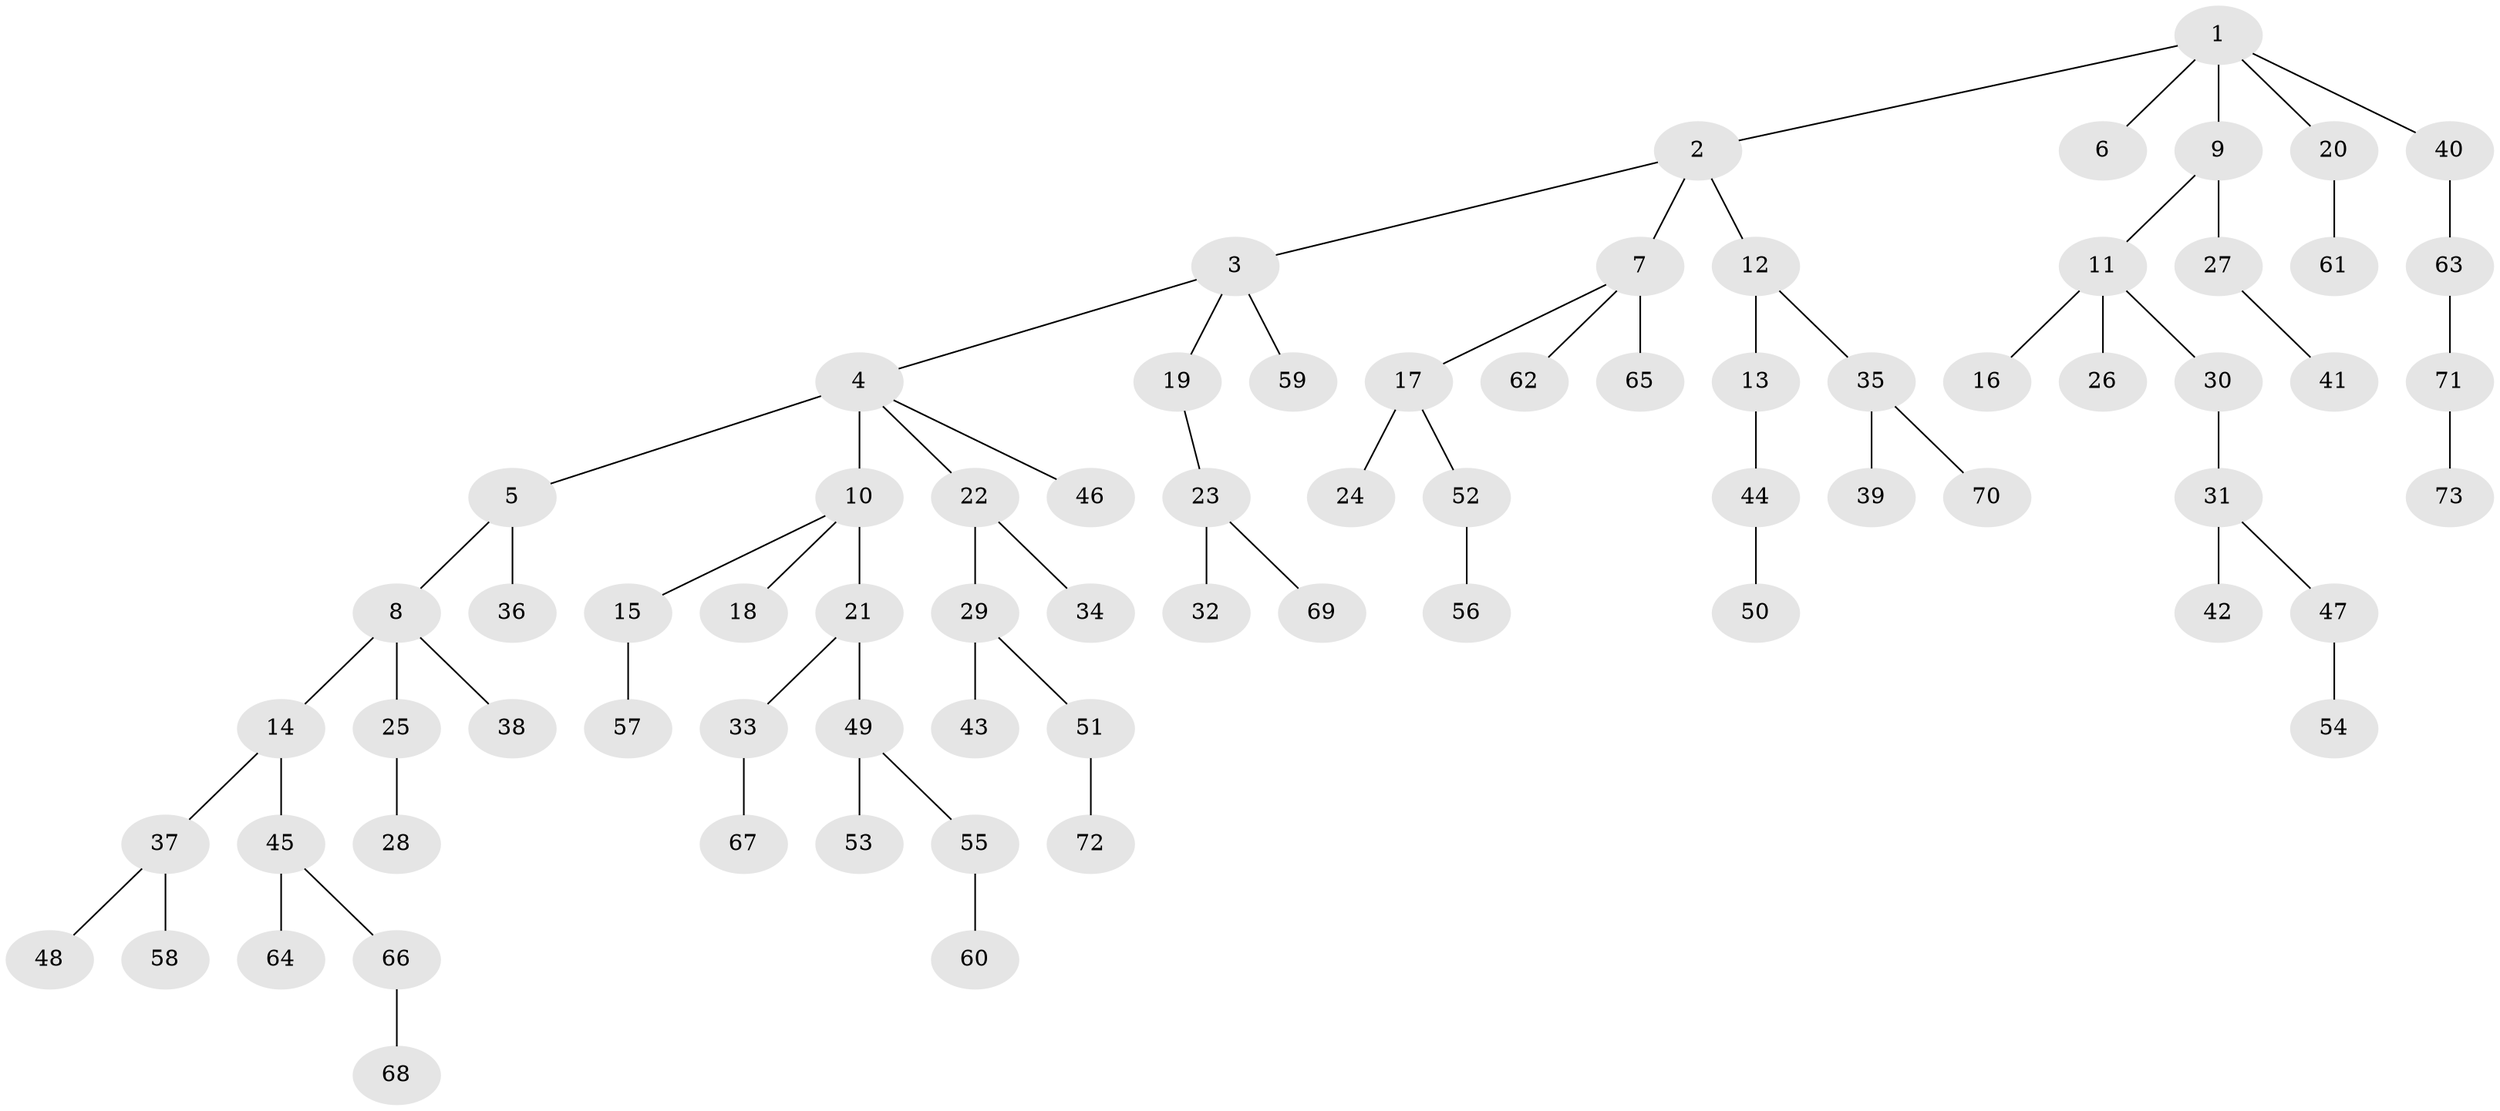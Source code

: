 // original degree distribution, {4: 0.11643835616438356, 3: 0.15753424657534246, 5: 0.0273972602739726, 7: 0.00684931506849315, 2: 0.17123287671232876, 1: 0.5205479452054794}
// Generated by graph-tools (version 1.1) at 2025/51/03/04/25 22:51:41]
// undirected, 73 vertices, 72 edges
graph export_dot {
  node [color=gray90,style=filled];
  1;
  2;
  3;
  4;
  5;
  6;
  7;
  8;
  9;
  10;
  11;
  12;
  13;
  14;
  15;
  16;
  17;
  18;
  19;
  20;
  21;
  22;
  23;
  24;
  25;
  26;
  27;
  28;
  29;
  30;
  31;
  32;
  33;
  34;
  35;
  36;
  37;
  38;
  39;
  40;
  41;
  42;
  43;
  44;
  45;
  46;
  47;
  48;
  49;
  50;
  51;
  52;
  53;
  54;
  55;
  56;
  57;
  58;
  59;
  60;
  61;
  62;
  63;
  64;
  65;
  66;
  67;
  68;
  69;
  70;
  71;
  72;
  73;
  1 -- 2 [weight=1.0];
  1 -- 6 [weight=1.0];
  1 -- 9 [weight=1.0];
  1 -- 20 [weight=1.0];
  1 -- 40 [weight=1.0];
  2 -- 3 [weight=1.0];
  2 -- 7 [weight=1.0];
  2 -- 12 [weight=1.0];
  3 -- 4 [weight=1.0];
  3 -- 19 [weight=1.0];
  3 -- 59 [weight=1.0];
  4 -- 5 [weight=1.0];
  4 -- 10 [weight=3.0];
  4 -- 22 [weight=1.0];
  4 -- 46 [weight=1.0];
  5 -- 8 [weight=1.0];
  5 -- 36 [weight=1.0];
  7 -- 17 [weight=1.0];
  7 -- 62 [weight=1.0];
  7 -- 65 [weight=4.0];
  8 -- 14 [weight=1.0];
  8 -- 25 [weight=1.0];
  8 -- 38 [weight=1.0];
  9 -- 11 [weight=1.0];
  9 -- 27 [weight=1.0];
  10 -- 15 [weight=1.0];
  10 -- 18 [weight=1.0];
  10 -- 21 [weight=1.0];
  11 -- 16 [weight=1.0];
  11 -- 26 [weight=1.0];
  11 -- 30 [weight=1.0];
  12 -- 13 [weight=1.0];
  12 -- 35 [weight=1.0];
  13 -- 44 [weight=2.0];
  14 -- 37 [weight=1.0];
  14 -- 45 [weight=1.0];
  15 -- 57 [weight=1.0];
  17 -- 24 [weight=1.0];
  17 -- 52 [weight=1.0];
  19 -- 23 [weight=1.0];
  20 -- 61 [weight=2.0];
  21 -- 33 [weight=1.0];
  21 -- 49 [weight=1.0];
  22 -- 29 [weight=1.0];
  22 -- 34 [weight=1.0];
  23 -- 32 [weight=1.0];
  23 -- 69 [weight=1.0];
  25 -- 28 [weight=1.0];
  27 -- 41 [weight=1.0];
  29 -- 43 [weight=1.0];
  29 -- 51 [weight=1.0];
  30 -- 31 [weight=1.0];
  31 -- 42 [weight=2.0];
  31 -- 47 [weight=1.0];
  33 -- 67 [weight=1.0];
  35 -- 39 [weight=1.0];
  35 -- 70 [weight=1.0];
  37 -- 48 [weight=1.0];
  37 -- 58 [weight=1.0];
  40 -- 63 [weight=1.0];
  44 -- 50 [weight=1.0];
  45 -- 64 [weight=2.0];
  45 -- 66 [weight=1.0];
  47 -- 54 [weight=1.0];
  49 -- 53 [weight=1.0];
  49 -- 55 [weight=1.0];
  51 -- 72 [weight=1.0];
  52 -- 56 [weight=1.0];
  55 -- 60 [weight=1.0];
  63 -- 71 [weight=1.0];
  66 -- 68 [weight=1.0];
  71 -- 73 [weight=1.0];
}
